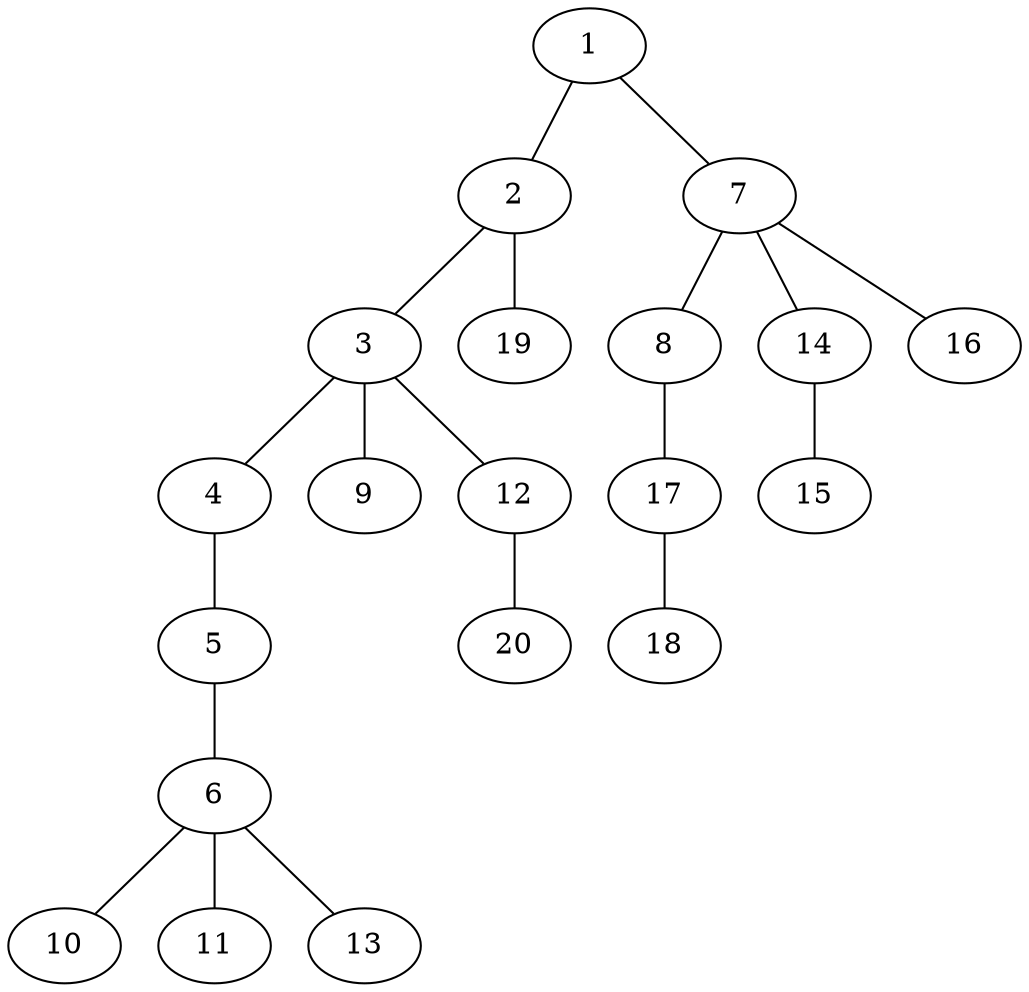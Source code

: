 graph graphname {1--2
1--7
2--3
2--19
3--4
3--9
3--12
4--5
5--6
6--10
6--11
6--13
7--8
7--14
7--16
8--17
12--20
14--15
17--18
}